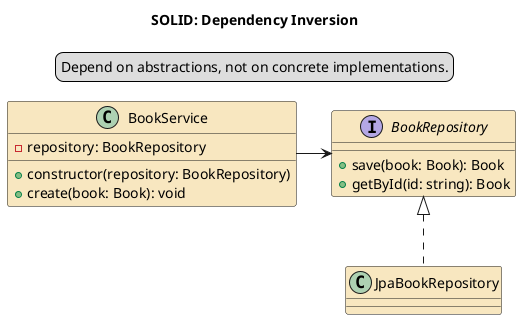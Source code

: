 @startuml

title SOLID: Dependency Inversion

skinparam class {
    BackgroundColor strategy
}

legend top
    Depend on abstractions, not on concrete implementations.
end legend

interface BookRepository {
    + save(book: Book): Book
    + getById(id: string): Book
}

class BookService {
    - repository: BookRepository
    + constructor(repository: BookRepository)
    + create(book: Book): void
}

BookRepository <|.. JpaBookRepository
BookService -right-> BookRepository

@enduml